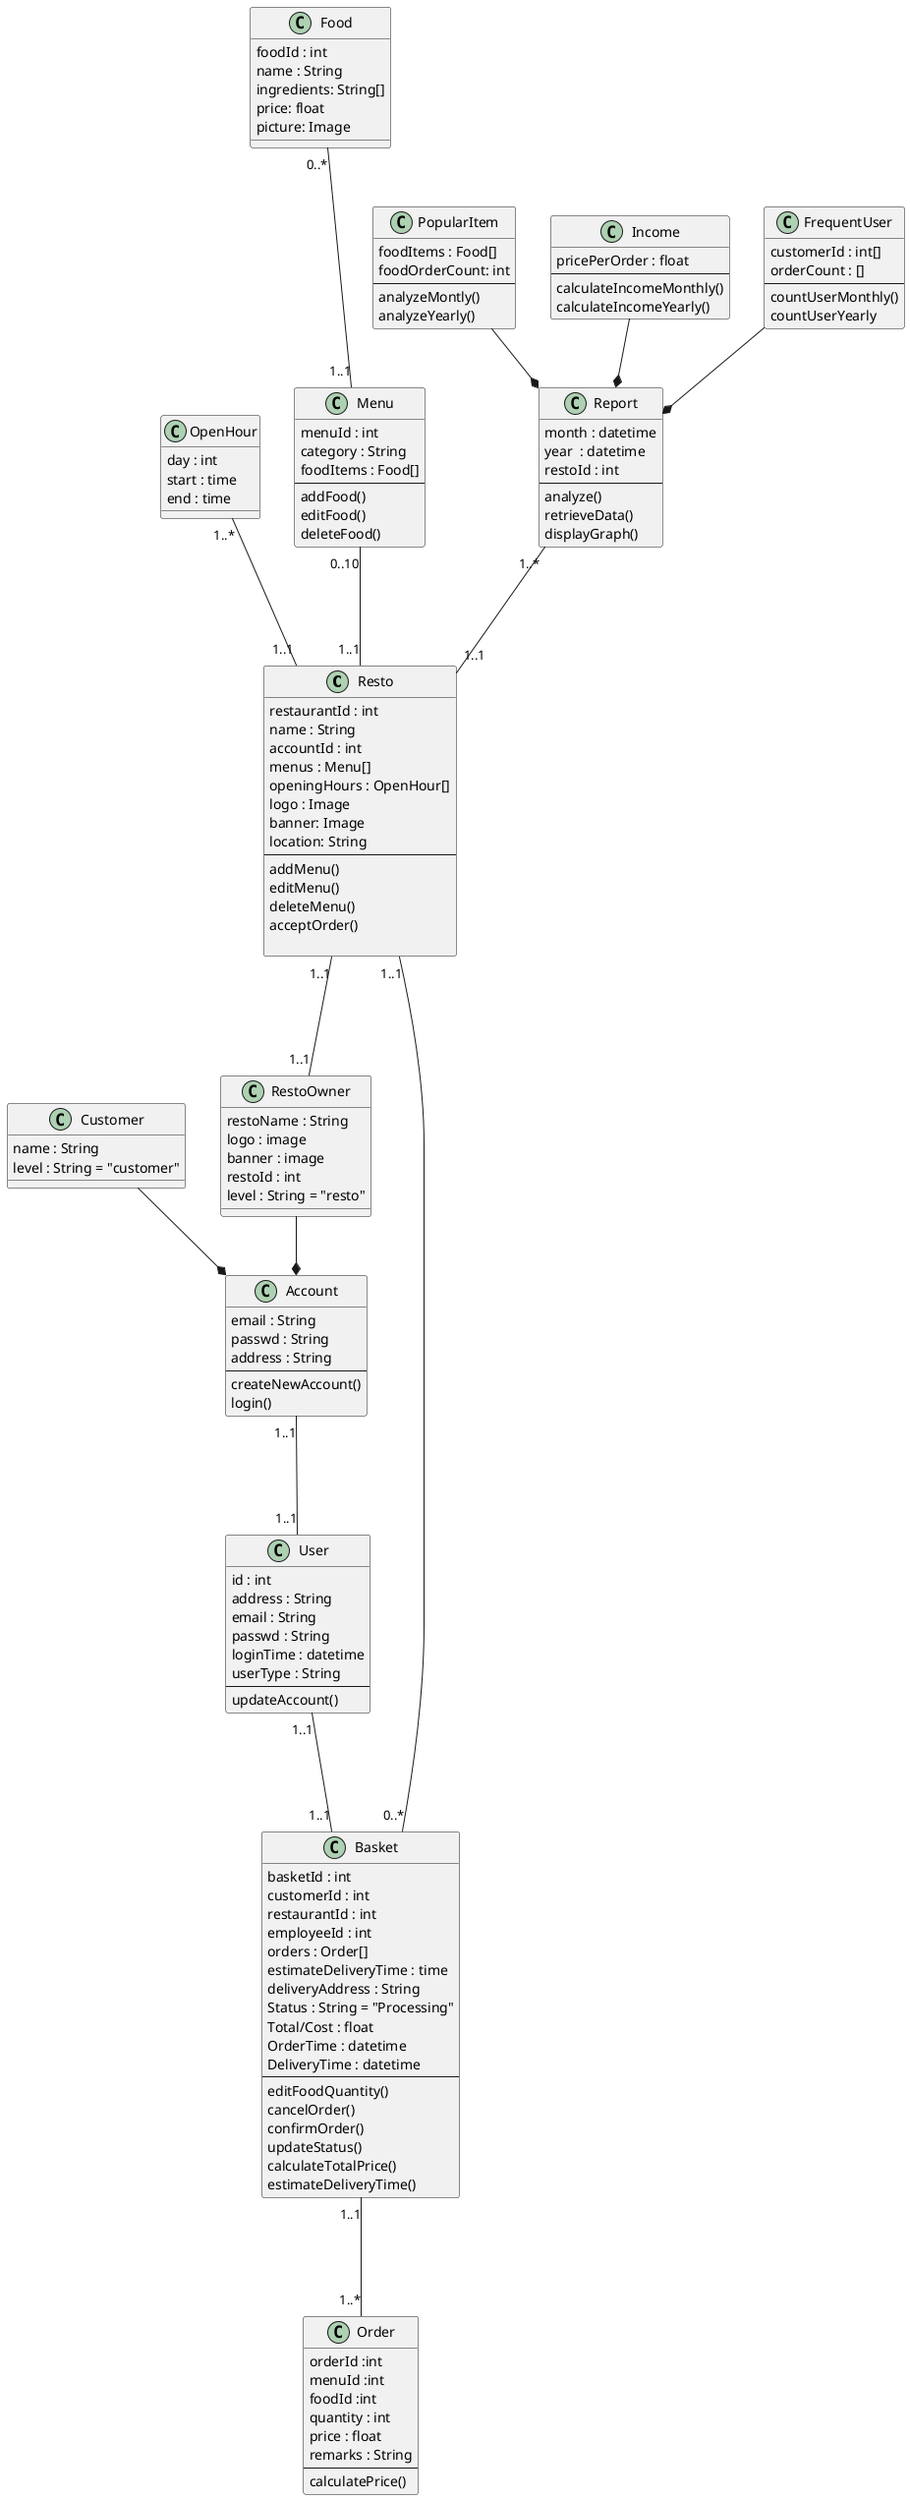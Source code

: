 @startuml
'https://plantuml.com/class-diagram

class Resto {
     restaurantId : int
     name : String
     accountId : int
     menus : Menu[]
     openingHours : OpenHour[]
     logo : Image
     banner: Image
     location: String
    ---
     addMenu()
     editMenu()
     deleteMenu()
     acceptOrder()

}

class OpenHour{
    day : int
    start : time
    end : time
}

OpenHour "1..*" --- "1..1" Resto

class Menu {
     menuId : int
     category : String
     foodItems : Food[]
    ---
     addFood()
     editFood()
     deleteFood()
}

Menu "0..10" --- "1..1" Resto

class Food {
     foodId : int
     name : String
     ingredients: String[]
    price: float
    picture: Image
}

Food "0..*" --- "1..1" Menu

class Basket {
     basketId : int
     customerId : int
     restaurantId : int
     employeeId : int
     orders : Order[]
     estimateDeliveryTime : time
     deliveryAddress : String
     Status : String = "Processing"
     Total/Cost : float
     OrderTime : datetime
     DeliveryTime : datetime
    ---
    editFoodQuantity()
    cancelOrder()
    confirmOrder()
    updateStatus()
    calculateTotalPrice()
    estimateDeliveryTime()
}

Basket "0..*" --- "1..1" Resto

class Order {
    orderId :int
    menuId :int
    foodId :int
    quantity : int
    price : float
    remarks : String
    ---
    calculatePrice()
}

Basket "1..1"---"1..*" Order

class User {
    id : int
    address : String
    email : String
    passwd : String
    loginTime : datetime
    userType : String
    ---
    updateAccount()
}

User "1..1"---"1..1" Basket

class Account {
    email : String
    passwd : String
    address : String
    ---
    createNewAccount()
    login()
}

Account "1..1"---"1..1" User

class Customer {
    name : String
    level : String = "customer"
}

class RestoOwner {
    restoName : String
    logo : image
    banner : image
    restoId : int
    level : String = "resto"
}

Customer --* Account

RestoOwner --* Account

Resto "1..1"---"1..1" RestoOwner

class Report {
    month : datetime
    year  : datetime
    restoId : int
    ---
    analyze()
    retrieveData()
    displayGraph()
}

class PopularItem {
    foodItems : Food[]
    foodOrderCount: int
    ---
    analyzeMontly()
    analyzeYearly()
}

class Income {
    pricePerOrder : float
    ---
    calculateIncomeMonthly()
    calculateIncomeYearly()
}

class FrequentUser{
    customerId : int[]
    orderCount : []
    ----
    countUserMonthly()
    countUserYearly
}

PopularItem --* Report
Income --* Report
FrequentUser --* Report
Report "1..*" --- "1..1" Resto

@enduml
